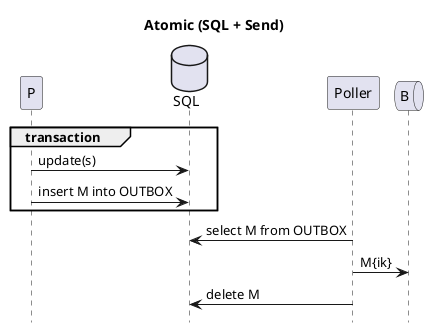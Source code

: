 @startuml
title Atomic (SQL + Send)
hide footbox
participant P
database SQL
participant Poller
queue B

group transaction
    P->SQL: update(s)
    P->SQL: insert M into OUTBOX
end

Poller->SQL:select M from OUTBOX
Poller->B:M{ik}
'hnote over Poller: BOOM
Poller->SQL:delete M

@enduml

